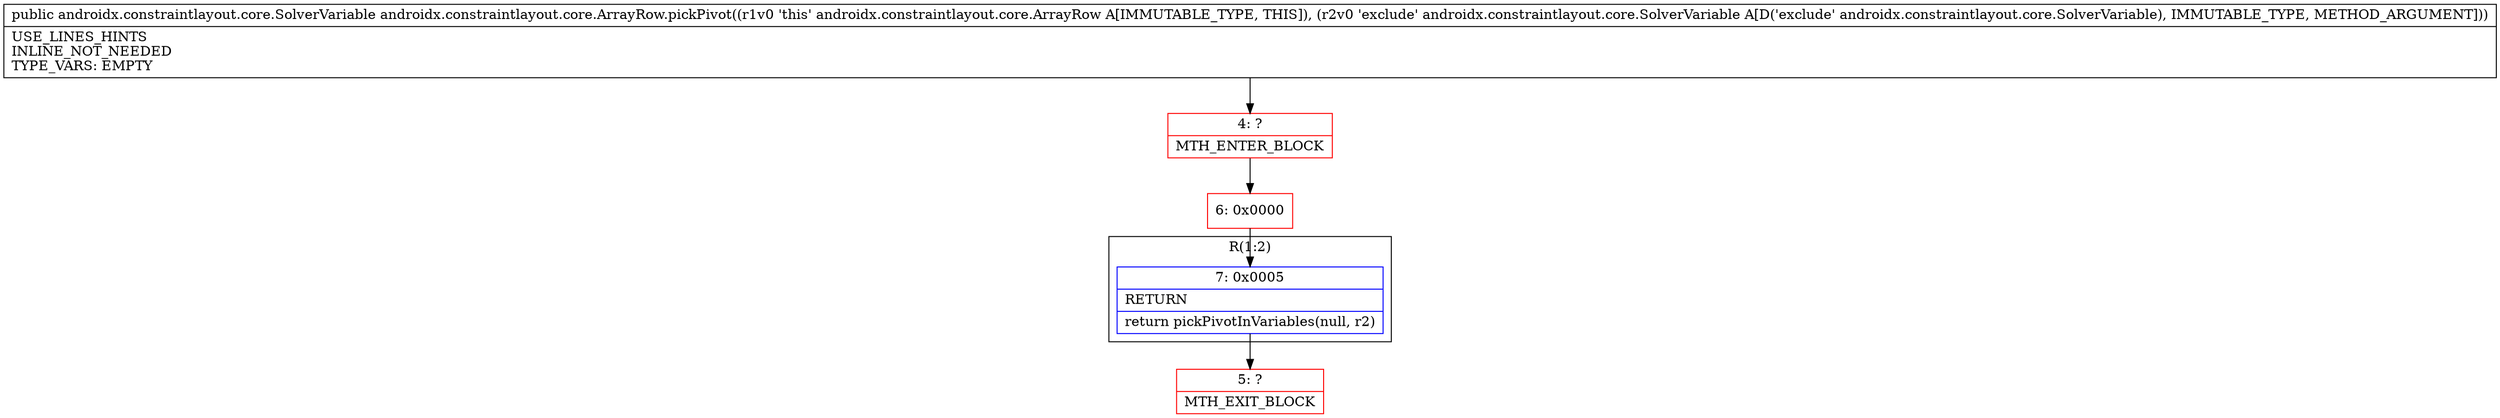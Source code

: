 digraph "CFG forandroidx.constraintlayout.core.ArrayRow.pickPivot(Landroidx\/constraintlayout\/core\/SolverVariable;)Landroidx\/constraintlayout\/core\/SolverVariable;" {
subgraph cluster_Region_1900181966 {
label = "R(1:2)";
node [shape=record,color=blue];
Node_7 [shape=record,label="{7\:\ 0x0005|RETURN\l|return pickPivotInVariables(null, r2)\l}"];
}
Node_4 [shape=record,color=red,label="{4\:\ ?|MTH_ENTER_BLOCK\l}"];
Node_6 [shape=record,color=red,label="{6\:\ 0x0000}"];
Node_5 [shape=record,color=red,label="{5\:\ ?|MTH_EXIT_BLOCK\l}"];
MethodNode[shape=record,label="{public androidx.constraintlayout.core.SolverVariable androidx.constraintlayout.core.ArrayRow.pickPivot((r1v0 'this' androidx.constraintlayout.core.ArrayRow A[IMMUTABLE_TYPE, THIS]), (r2v0 'exclude' androidx.constraintlayout.core.SolverVariable A[D('exclude' androidx.constraintlayout.core.SolverVariable), IMMUTABLE_TYPE, METHOD_ARGUMENT]))  | USE_LINES_HINTS\lINLINE_NOT_NEEDED\lTYPE_VARS: EMPTY\l}"];
MethodNode -> Node_4;Node_7 -> Node_5;
Node_4 -> Node_6;
Node_6 -> Node_7;
}

